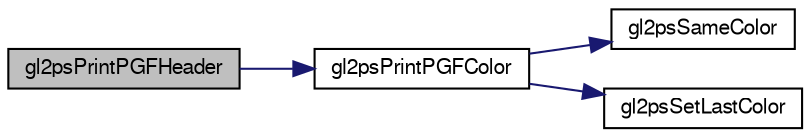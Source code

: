 digraph G
{
  edge [fontname="FreeSans",fontsize="10",labelfontname="FreeSans",labelfontsize="10"];
  node [fontname="FreeSans",fontsize="10",shape=record];
  rankdir="LR";
  Node1 [label="gl2psPrintPGFHeader",height=0.2,width=0.4,color="black", fillcolor="grey75", style="filled" fontcolor="black"];
  Node1 -> Node2 [color="midnightblue",fontsize="10",style="solid",fontname="FreeSans"];
  Node2 [label="gl2psPrintPGFColor",height=0.2,width=0.4,color="black", fillcolor="white", style="filled",URL="$gl2ps_8c.html#aeca83ecb33a1b027ca70af91a5e99953"];
  Node2 -> Node3 [color="midnightblue",fontsize="10",style="solid",fontname="FreeSans"];
  Node3 [label="gl2psSameColor",height=0.2,width=0.4,color="black", fillcolor="white", style="filled",URL="$gl2ps_8c.html#a1de2a0f53b7234b7b668a0114de03719"];
  Node2 -> Node4 [color="midnightblue",fontsize="10",style="solid",fontname="FreeSans"];
  Node4 [label="gl2psSetLastColor",height=0.2,width=0.4,color="black", fillcolor="white", style="filled",URL="$gl2ps_8c.html#a4fdba08f6a02ee62a3afbade8f740adf"];
}
